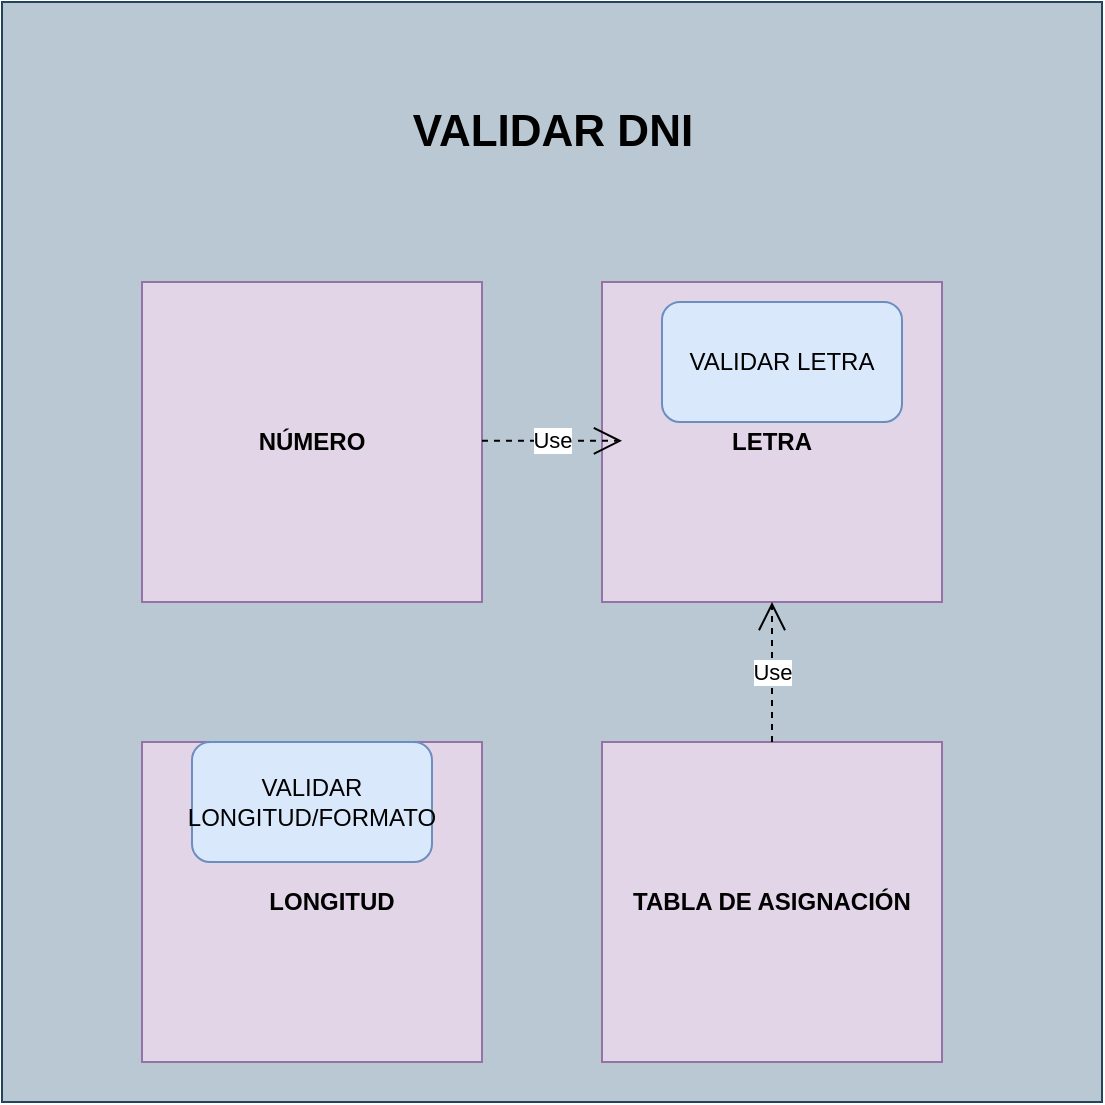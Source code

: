 <mxfile version="14.2.6" type="google"><diagram id="rQjo-TkKIuDeFMezSr7T" name="Page-1"><mxGraphModel dx="1038" dy="1717" grid="1" gridSize="10" guides="1" tooltips="1" connect="1" arrows="1" fold="1" page="1" pageScale="1" pageWidth="827" pageHeight="1169" math="0" shadow="0"><root><mxCell id="0"/><mxCell id="1" parent="0"/><mxCell id="mI4hHL-8FPiRgavfm8_6-1" value="" style="whiteSpace=wrap;html=1;aspect=fixed;fillColor=#bac8d3;strokeColor=#23445d;" parent="1" vertex="1"><mxGeometry x="90" y="-40" width="550" height="550" as="geometry"/></mxCell><mxCell id="mI4hHL-8FPiRgavfm8_6-11" value="" style="rounded=0;whiteSpace=wrap;html=1;fillColor=#e1d5e7;strokeColor=#9673a6;" parent="1" vertex="1"><mxGeometry x="160" y="330" width="170" height="160" as="geometry"/></mxCell><mxCell id="mI4hHL-8FPiRgavfm8_6-3" value="" style="rounded=0;whiteSpace=wrap;html=1;fillColor=#e1d5e7;strokeColor=#9673a6;" parent="1" vertex="1"><mxGeometry x="160" y="100" width="170" height="160" as="geometry"/></mxCell><mxCell id="mI4hHL-8FPiRgavfm8_6-4" value="&lt;span style=&quot;font-size: 22px&quot;&gt;VALIDAR DNI&lt;/span&gt;" style="text;html=1;strokeColor=none;fillColor=none;align=center;verticalAlign=middle;whiteSpace=wrap;rounded=0;fontStyle=1" parent="1" vertex="1"><mxGeometry x="262.5" y="-40" width="205" height="130" as="geometry"/></mxCell><mxCell id="mI4hHL-8FPiRgavfm8_6-6" value="LONGITUD" style="text;html=1;strokeColor=none;fillColor=none;align=center;verticalAlign=middle;whiteSpace=wrap;rounded=0;fontStyle=1" parent="1" vertex="1"><mxGeometry x="235" y="380" width="40" height="60" as="geometry"/></mxCell><mxCell id="mI4hHL-8FPiRgavfm8_6-7" value="NÚMERO" style="text;html=1;strokeColor=none;fillColor=none;align=center;verticalAlign=middle;whiteSpace=wrap;rounded=0;fontStyle=1" parent="1" vertex="1"><mxGeometry x="215" y="150" width="60" height="60" as="geometry"/></mxCell><mxCell id="q14xHKg-xIbivcm3Aio--8" value="&lt;b&gt;LETRA&lt;/b&gt;" style="rounded=0;whiteSpace=wrap;html=1;fillColor=#e1d5e7;strokeColor=#9673a6;" parent="1" vertex="1"><mxGeometry x="390" y="100" width="170" height="160" as="geometry"/></mxCell><mxCell id="q14xHKg-xIbivcm3Aio--10" value="&lt;b&gt;TABLA DE ASIGNACIÓN&lt;/b&gt;" style="rounded=0;whiteSpace=wrap;html=1;fillColor=#e1d5e7;strokeColor=#9673a6;" parent="1" vertex="1"><mxGeometry x="390" y="330" width="170" height="160" as="geometry"/></mxCell><mxCell id="q14xHKg-xIbivcm3Aio--13" value="VALIDAR LONGITUD/FORMATO" style="rounded=1;whiteSpace=wrap;html=1;fillColor=#dae8fc;strokeColor=#6c8ebf;" parent="1" vertex="1"><mxGeometry x="185" y="330" width="120" height="60" as="geometry"/></mxCell><mxCell id="q14xHKg-xIbivcm3Aio--14" value="VALIDAR LETRA" style="rounded=1;whiteSpace=wrap;html=1;fillColor=#dae8fc;strokeColor=#6c8ebf;" parent="1" vertex="1"><mxGeometry x="420" y="110" width="120" height="60" as="geometry"/></mxCell><mxCell id="q14xHKg-xIbivcm3Aio--15" value="Use" style="endArrow=open;endSize=12;dashed=1;html=1;" parent="1" edge="1"><mxGeometry width="160" relative="1" as="geometry"><mxPoint x="330" y="179.41" as="sourcePoint"/><mxPoint x="400" y="179.41" as="targetPoint"/></mxGeometry></mxCell><mxCell id="q14xHKg-xIbivcm3Aio--17" value="Use" style="endArrow=open;endSize=12;dashed=1;html=1;entryX=0.5;entryY=1;entryDx=0;entryDy=0;exitX=0.5;exitY=0;exitDx=0;exitDy=0;" parent="1" source="q14xHKg-xIbivcm3Aio--10" target="q14xHKg-xIbivcm3Aio--8" edge="1"><mxGeometry width="160" relative="1" as="geometry"><mxPoint x="495" y="328.82" as="sourcePoint"/><mxPoint x="565" y="328.82" as="targetPoint"/></mxGeometry></mxCell></root></mxGraphModel></diagram></mxfile>